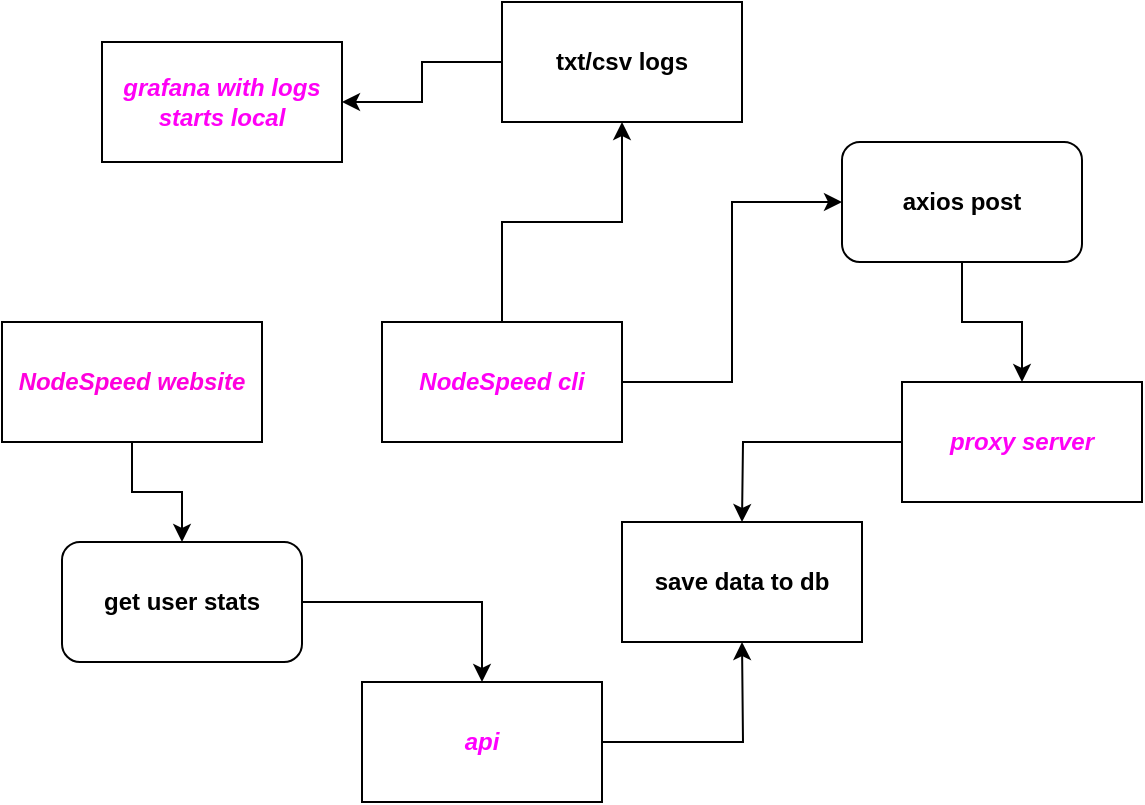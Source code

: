 <mxfile version="26.0.16">
  <diagram name="Page-1" id="Tnr6mHDjs5gQasmMn2uS">
    <mxGraphModel dx="1114" dy="790" grid="1" gridSize="10" guides="1" tooltips="1" connect="1" arrows="1" fold="1" page="1" pageScale="1" pageWidth="850" pageHeight="1100" math="0" shadow="0">
      <root>
        <mxCell id="0" />
        <mxCell id="1" parent="0" />
        <mxCell id="dFx5HKIGsVXoeb_fmX1w-3" value="" style="edgeStyle=orthogonalEdgeStyle;rounded=0;orthogonalLoop=1;jettySize=auto;html=1;" parent="1" source="dFx5HKIGsVXoeb_fmX1w-1" target="dFx5HKIGsVXoeb_fmX1w-2" edge="1">
          <mxGeometry relative="1" as="geometry" />
        </mxCell>
        <mxCell id="dFx5HKIGsVXoeb_fmX1w-29" style="edgeStyle=orthogonalEdgeStyle;rounded=0;orthogonalLoop=1;jettySize=auto;html=1;exitX=1;exitY=0.5;exitDx=0;exitDy=0;entryX=0;entryY=0.5;entryDx=0;entryDy=0;" parent="1" source="dFx5HKIGsVXoeb_fmX1w-1" target="dFx5HKIGsVXoeb_fmX1w-12" edge="1">
          <mxGeometry relative="1" as="geometry" />
        </mxCell>
        <mxCell id="dFx5HKIGsVXoeb_fmX1w-1" value="&lt;font style=&quot;color: rgb(255, 0, 246);&quot;&gt;&lt;b&gt;&lt;i&gt;NodeSpeed cli&lt;/i&gt;&lt;/b&gt;&lt;/font&gt;" style="rounded=0;whiteSpace=wrap;html=1;" parent="1" vertex="1">
          <mxGeometry x="330" y="220" width="120" height="60" as="geometry" />
        </mxCell>
        <mxCell id="dFx5HKIGsVXoeb_fmX1w-16" value="" style="edgeStyle=orthogonalEdgeStyle;rounded=0;orthogonalLoop=1;jettySize=auto;html=1;" parent="1" source="dFx5HKIGsVXoeb_fmX1w-2" target="dFx5HKIGsVXoeb_fmX1w-15" edge="1">
          <mxGeometry relative="1" as="geometry" />
        </mxCell>
        <mxCell id="dFx5HKIGsVXoeb_fmX1w-2" value="&lt;b&gt;txt/csv logs&lt;/b&gt;" style="whiteSpace=wrap;html=1;rounded=0;" parent="1" vertex="1">
          <mxGeometry x="390" y="60" width="120" height="60" as="geometry" />
        </mxCell>
        <mxCell id="dFx5HKIGsVXoeb_fmX1w-13" style="edgeStyle=orthogonalEdgeStyle;rounded=0;orthogonalLoop=1;jettySize=auto;html=1;" parent="1" source="dFx5HKIGsVXoeb_fmX1w-12" target="dFx5HKIGsVXoeb_fmX1w-14" edge="1">
          <mxGeometry relative="1" as="geometry">
            <mxPoint x="600" y="310" as="targetPoint" />
          </mxGeometry>
        </mxCell>
        <mxCell id="dFx5HKIGsVXoeb_fmX1w-12" value="&lt;b&gt;axios post&lt;/b&gt;" style="rounded=1;whiteSpace=wrap;html=1;" parent="1" vertex="1">
          <mxGeometry x="560" y="130" width="120" height="60" as="geometry" />
        </mxCell>
        <mxCell id="dFx5HKIGsVXoeb_fmX1w-19" value="" style="edgeStyle=orthogonalEdgeStyle;rounded=0;orthogonalLoop=1;jettySize=auto;html=1;" parent="1" source="dFx5HKIGsVXoeb_fmX1w-14" edge="1">
          <mxGeometry relative="1" as="geometry">
            <mxPoint x="510" y="320" as="targetPoint" />
          </mxGeometry>
        </mxCell>
        <mxCell id="dFx5HKIGsVXoeb_fmX1w-14" value="&lt;font style=&quot;color: rgb(255, 0, 246);&quot;&gt;&lt;b&gt;&lt;i&gt;proxy server&lt;/i&gt;&lt;/b&gt;&lt;/font&gt;" style="rounded=0;whiteSpace=wrap;html=1;" parent="1" vertex="1">
          <mxGeometry x="590" y="250" width="120" height="60" as="geometry" />
        </mxCell>
        <mxCell id="dFx5HKIGsVXoeb_fmX1w-15" value="&lt;b&gt;&lt;i&gt;&lt;font style=&quot;color: rgb(255, 0, 246);&quot;&gt;grafana with logs&lt;/font&gt;&lt;/i&gt;&lt;/b&gt;&lt;div&gt;&lt;b&gt;&lt;i&gt;&lt;font style=&quot;color: rgb(255, 0, 246);&quot;&gt;starts local&lt;/font&gt;&lt;/i&gt;&lt;/b&gt;&lt;/div&gt;" style="whiteSpace=wrap;html=1;rounded=0;" parent="1" vertex="1">
          <mxGeometry x="190" y="80" width="120" height="60" as="geometry" />
        </mxCell>
        <mxCell id="dFx5HKIGsVXoeb_fmX1w-25" style="edgeStyle=orthogonalEdgeStyle;rounded=0;orthogonalLoop=1;jettySize=auto;html=1;exitX=0.5;exitY=1;exitDx=0;exitDy=0;entryX=0.5;entryY=0;entryDx=0;entryDy=0;" parent="1" source="dFx5HKIGsVXoeb_fmX1w-20" target="dFx5HKIGsVXoeb_fmX1w-24" edge="1">
          <mxGeometry relative="1" as="geometry" />
        </mxCell>
        <mxCell id="dFx5HKIGsVXoeb_fmX1w-20" value="&lt;b&gt;&lt;font style=&quot;color: rgb(255, 0, 221);&quot;&gt;&lt;i&gt;NodeSpeed website&lt;/i&gt;&lt;/font&gt;&lt;/b&gt;" style="rounded=0;whiteSpace=wrap;html=1;" parent="1" vertex="1">
          <mxGeometry x="140" y="220" width="130" height="60" as="geometry" />
        </mxCell>
        <mxCell id="dFx5HKIGsVXoeb_fmX1w-23" style="edgeStyle=orthogonalEdgeStyle;rounded=0;orthogonalLoop=1;jettySize=auto;html=1;" parent="1" source="dFx5HKIGsVXoeb_fmX1w-21" edge="1">
          <mxGeometry relative="1" as="geometry">
            <mxPoint x="510" y="380" as="targetPoint" />
          </mxGeometry>
        </mxCell>
        <mxCell id="dFx5HKIGsVXoeb_fmX1w-21" value="&lt;i&gt;&lt;b&gt;&lt;font style=&quot;color: rgb(255, 0, 255);&quot;&gt;api&lt;/font&gt;&lt;/b&gt;&lt;/i&gt;" style="whiteSpace=wrap;html=1;rounded=0;" parent="1" vertex="1">
          <mxGeometry x="320" y="400" width="120" height="60" as="geometry" />
        </mxCell>
        <mxCell id="dFx5HKIGsVXoeb_fmX1w-26" style="edgeStyle=orthogonalEdgeStyle;rounded=0;orthogonalLoop=1;jettySize=auto;html=1;" parent="1" source="dFx5HKIGsVXoeb_fmX1w-24" target="dFx5HKIGsVXoeb_fmX1w-21" edge="1">
          <mxGeometry relative="1" as="geometry" />
        </mxCell>
        <mxCell id="dFx5HKIGsVXoeb_fmX1w-24" value="&lt;b&gt;get user stats&lt;/b&gt;" style="rounded=1;whiteSpace=wrap;html=1;" parent="1" vertex="1">
          <mxGeometry x="170" y="330" width="120" height="60" as="geometry" />
        </mxCell>
        <mxCell id="zgw-N-0BNDm90J6xRvB_-1" value="&lt;b&gt;save data to db&lt;/b&gt;" style="rounded=0;whiteSpace=wrap;html=1;" vertex="1" parent="1">
          <mxGeometry x="450" y="320" width="120" height="60" as="geometry" />
        </mxCell>
      </root>
    </mxGraphModel>
  </diagram>
</mxfile>
